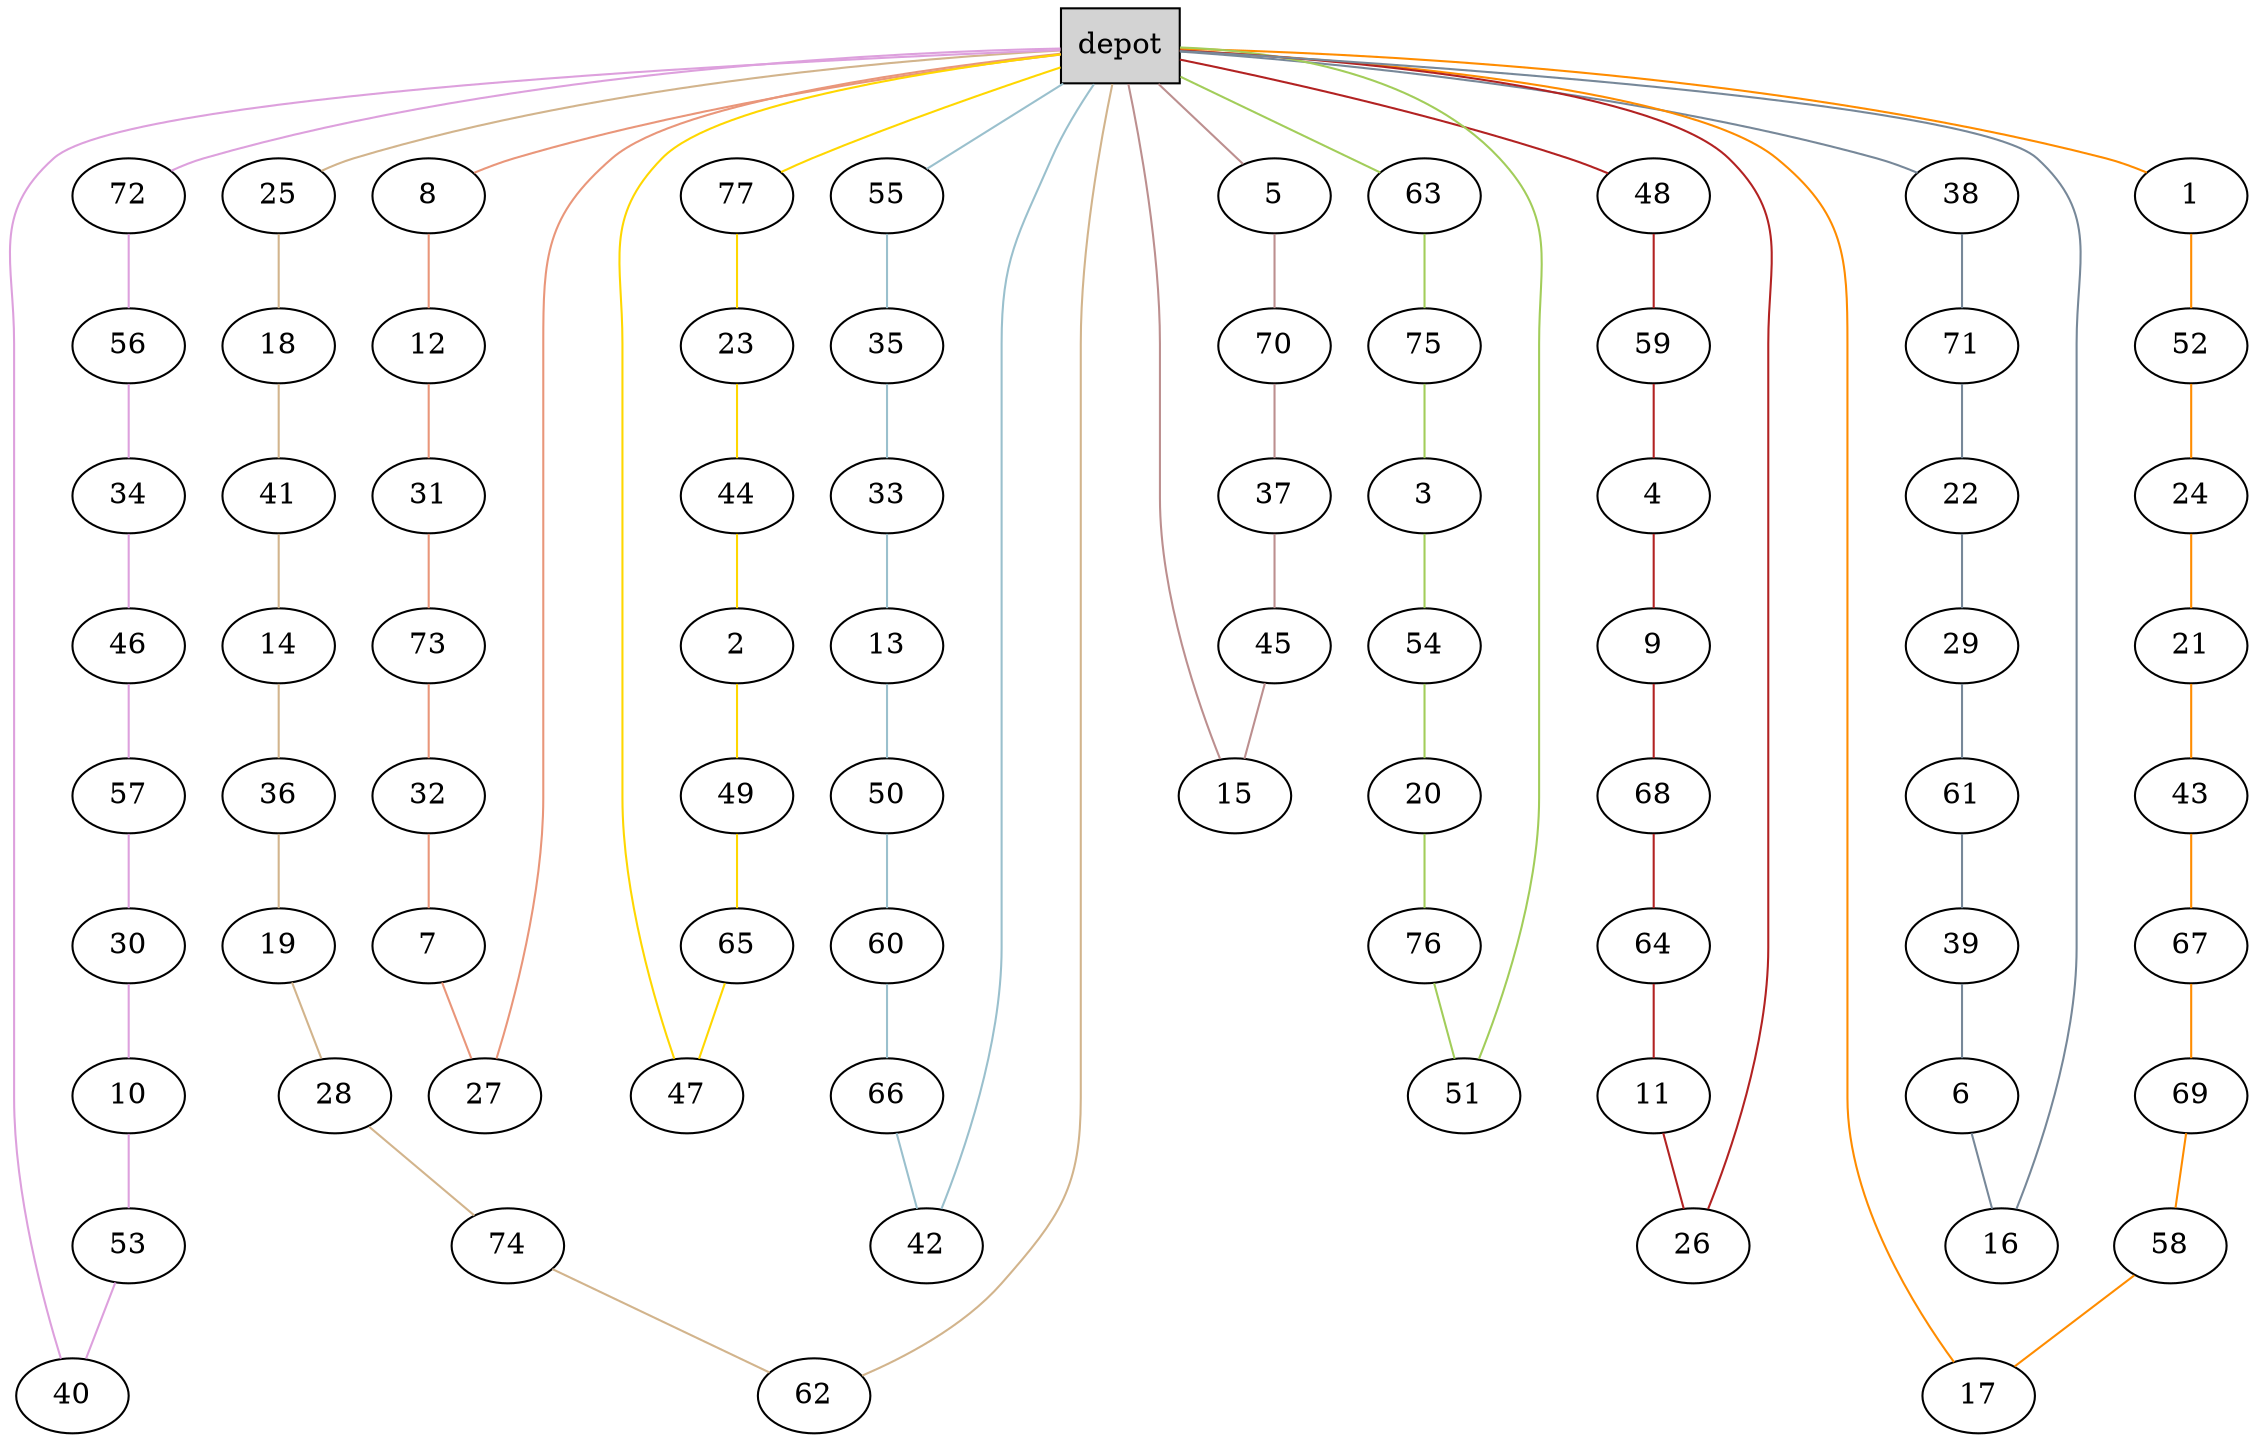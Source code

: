 graph G {
  0[shape = box, label = "depot", style = filled ];
  8[shape = ellipse];
  "0"--"8"[color = darksalmon];
  12[shape = ellipse];
  "8"--"12"[color = darksalmon];
  31[shape = ellipse];
  "12"--"31"[color = darksalmon];
  73[shape = ellipse];
  "31"--"73"[color = darksalmon];
  32[shape = ellipse];
  "73"--"32"[color = darksalmon];
  7[shape = ellipse];
  "32"--"7"[color = darksalmon];
  27[shape = ellipse];
  "7"--"27"[color = darksalmon];
  "27"--"0"[color = darksalmon];
  77[shape = ellipse];
  "0"--"77"[color = gold];
  23[shape = ellipse];
  "77"--"23"[color = gold];
  44[shape = ellipse];
  "23"--"44"[color = gold];
  2[shape = ellipse];
  "44"--"2"[color = gold];
  49[shape = ellipse];
  "2"--"49"[color = gold];
  65[shape = ellipse];
  "49"--"65"[color = gold];
  47[shape = ellipse];
  "65"--"47"[color = gold];
  "47"--"0"[color = gold];
  72[shape = ellipse];
  "0"--"72"[color = plum];
  56[shape = ellipse];
  "72"--"56"[color = plum];
  34[shape = ellipse];
  "56"--"34"[color = plum];
  46[shape = ellipse];
  "34"--"46"[color = plum];
  57[shape = ellipse];
  "46"--"57"[color = plum];
  30[shape = ellipse];
  "57"--"30"[color = plum];
  10[shape = ellipse];
  "30"--"10"[color = plum];
  53[shape = ellipse];
  "10"--"53"[color = plum];
  40[shape = ellipse];
  "53"--"40"[color = plum];
  "40"--"0"[color = plum];
  25[shape = ellipse];
  "0"--"25"[color = tan];
  18[shape = ellipse];
  "25"--"18"[color = tan];
  41[shape = ellipse];
  "18"--"41"[color = tan];
  14[shape = ellipse];
  "41"--"14"[color = tan];
  36[shape = ellipse];
  "14"--"36"[color = tan];
  19[shape = ellipse];
  "36"--"19"[color = tan];
  28[shape = ellipse];
  "19"--"28"[color = tan];
  74[shape = ellipse];
  "28"--"74"[color = tan];
  62[shape = ellipse];
  "74"--"62"[color = tan];
  "62"--"0"[color = tan];
  1[shape = ellipse];
  "0"--"1"[color = darkorange];
  52[shape = ellipse];
  "1"--"52"[color = darkorange];
  24[shape = ellipse];
  "52"--"24"[color = darkorange];
  21[shape = ellipse];
  "24"--"21"[color = darkorange];
  43[shape = ellipse];
  "21"--"43"[color = darkorange];
  67[shape = ellipse];
  "43"--"67"[color = darkorange];
  69[shape = ellipse];
  "67"--"69"[color = darkorange];
  58[shape = ellipse];
  "69"--"58"[color = darkorange];
  17[shape = ellipse];
  "58"--"17"[color = darkorange];
  "17"--"0"[color = darkorange];
  5[shape = ellipse];
  "0"--"5"[color = rosybrown];
  70[shape = ellipse];
  "5"--"70"[color = rosybrown];
  37[shape = ellipse];
  "70"--"37"[color = rosybrown];
  45[shape = ellipse];
  "37"--"45"[color = rosybrown];
  15[shape = ellipse];
  "45"--"15"[color = rosybrown];
  "15"--"0"[color = rosybrown];
  63[shape = ellipse];
  "0"--"63"[color = darkolivegreen3];
  75[shape = ellipse];
  "63"--"75"[color = darkolivegreen3];
  3[shape = ellipse];
  "75"--"3"[color = darkolivegreen3];
  54[shape = ellipse];
  "3"--"54"[color = darkolivegreen3];
  20[shape = ellipse];
  "54"--"20"[color = darkolivegreen3];
  76[shape = ellipse];
  "20"--"76"[color = darkolivegreen3];
  51[shape = ellipse];
  "76"--"51"[color = darkolivegreen3];
  "51"--"0"[color = darkolivegreen3];
  55[shape = ellipse];
  "0"--"55"[color = lightblue3];
  35[shape = ellipse];
  "55"--"35"[color = lightblue3];
  33[shape = ellipse];
  "35"--"33"[color = lightblue3];
  13[shape = ellipse];
  "33"--"13"[color = lightblue3];
  50[shape = ellipse];
  "13"--"50"[color = lightblue3];
  60[shape = ellipse];
  "50"--"60"[color = lightblue3];
  66[shape = ellipse];
  "60"--"66"[color = lightblue3];
  42[shape = ellipse];
  "66"--"42"[color = lightblue3];
  "42"--"0"[color = lightblue3];
  48[shape = ellipse];
  "0"--"48"[color = firebrick];
  59[shape = ellipse];
  "48"--"59"[color = firebrick];
  4[shape = ellipse];
  "59"--"4"[color = firebrick];
  9[shape = ellipse];
  "4"--"9"[color = firebrick];
  68[shape = ellipse];
  "9"--"68"[color = firebrick];
  64[shape = ellipse];
  "68"--"64"[color = firebrick];
  11[shape = ellipse];
  "64"--"11"[color = firebrick];
  26[shape = ellipse];
  "11"--"26"[color = firebrick];
  "26"--"0"[color = firebrick];
  38[shape = ellipse];
  "0"--"38"[color = lightslategray];
  71[shape = ellipse];
  "38"--"71"[color = lightslategray];
  22[shape = ellipse];
  "71"--"22"[color = lightslategray];
  29[shape = ellipse];
  "22"--"29"[color = lightslategray];
  61[shape = ellipse];
  "29"--"61"[color = lightslategray];
  39[shape = ellipse];
  "61"--"39"[color = lightslategray];
  6[shape = ellipse];
  "39"--"6"[color = lightslategray];
  16[shape = ellipse];
  "6"--"16"[color = lightslategray];
  "16"--"0"[color = lightslategray];
}
